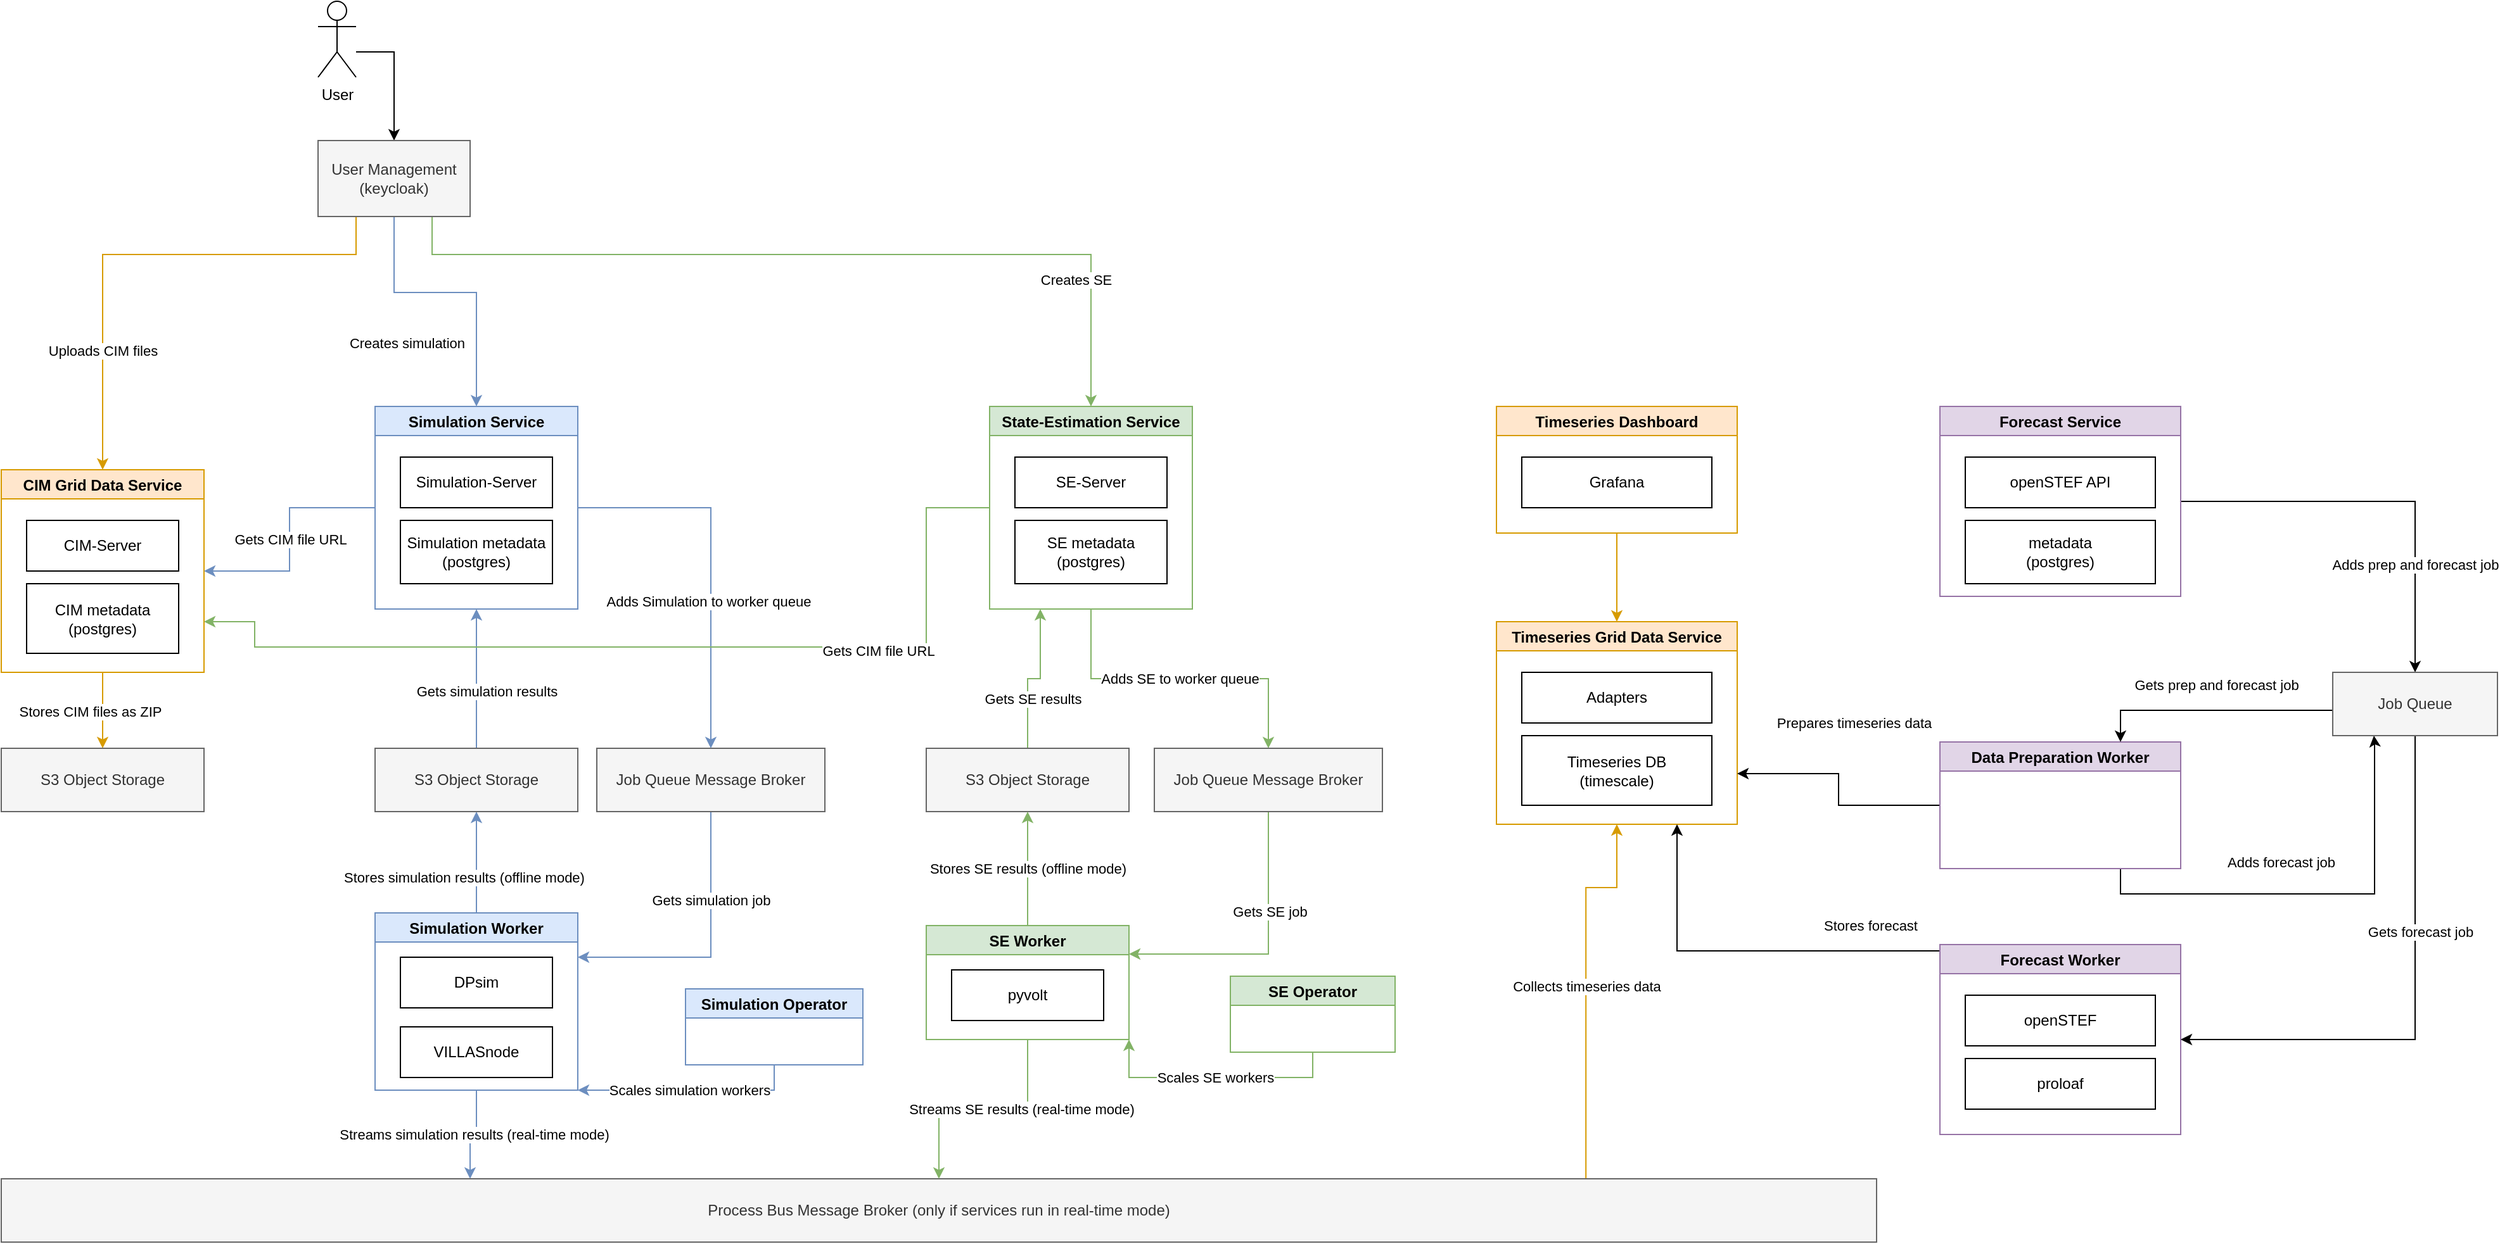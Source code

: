 <mxfile version="16.5.2" type="device"><diagram name="Page-1" id="5d7acffa-a066-3a61-03fe-96351882024d"><mxGraphModel dx="1497" dy="1686" grid="1" gridSize="10" guides="1" tooltips="1" connect="1" arrows="1" fold="1" page="1" pageScale="1" pageWidth="1100" pageHeight="850" background="#ffffff" math="0" shadow="0"><root><mxCell id="0"/><mxCell id="1" parent="0"/><mxCell id="z8ozhWOu3lItvViQvC4V-5" value="Stores CIM files as ZIP" style="edgeStyle=orthogonalEdgeStyle;rounded=0;orthogonalLoop=1;jettySize=auto;html=1;exitX=0.5;exitY=1;exitDx=0;exitDy=0;entryX=0.5;entryY=0;entryDx=0;entryDy=0;endArrow=classic;endFill=1;fillColor=#ffe6cc;strokeColor=#d79b00;" parent="1" source="z8ozhWOu3lItvViQvC4V-1" target="z8ozhWOu3lItvViQvC4V-4" edge="1"><mxGeometry x="-0.024" y="-10" relative="1" as="geometry"><mxPoint x="218" y="480" as="sourcePoint"/><mxPoint x="248.0" y="590" as="targetPoint"/><mxPoint y="1" as="offset"/></mxGeometry></mxCell><mxCell id="z8ozhWOu3lItvViQvC4V-1" value="CIM Grid Data Service" style="swimlane;fillColor=#ffe6cc;strokeColor=#d79b00;" parent="1" vertex="1"><mxGeometry x="140" y="310" width="160" height="160" as="geometry"><mxRectangle x="290" y="280" width="130" height="23" as="alternateBounds"/></mxGeometry></mxCell><mxCell id="z8ozhWOu3lItvViQvC4V-2" value="CIM-Server" style="whiteSpace=wrap;html=1;" parent="z8ozhWOu3lItvViQvC4V-1" vertex="1"><mxGeometry x="20" y="40" width="120" height="40" as="geometry"/></mxCell><mxCell id="z8ozhWOu3lItvViQvC4V-3" value="CIM metadata&lt;br&gt;(postgres)" style="whiteSpace=wrap;html=1;" parent="z8ozhWOu3lItvViQvC4V-1" vertex="1"><mxGeometry x="20" y="90" width="120" height="55" as="geometry"/></mxCell><mxCell id="z8ozhWOu3lItvViQvC4V-26" style="edgeStyle=orthogonalEdgeStyle;rounded=0;orthogonalLoop=1;jettySize=auto;html=1;exitX=0.5;exitY=0;exitDx=0;exitDy=0;entryX=0.5;entryY=1;entryDx=0;entryDy=0;endArrow=classic;endFill=1;fillColor=#dae8fc;strokeColor=#6c8ebf;" parent="1" source="RdebWMiWHL1S162cMxrL-21" target="z8ozhWOu3lItvViQvC4V-6" edge="1"><mxGeometry relative="1" as="geometry"/></mxCell><mxCell id="z8ozhWOu3lItvViQvC4V-27" value="Gets simulation results" style="edgeLabel;html=1;align=center;verticalAlign=middle;resizable=0;points=[];" parent="z8ozhWOu3lItvViQvC4V-26" vertex="1" connectable="0"><mxGeometry x="0.192" relative="1" as="geometry"><mxPoint x="8" y="20" as="offset"/></mxGeometry></mxCell><mxCell id="z8ozhWOu3lItvViQvC4V-4" value="S3 Object Storage" style="rounded=0;whiteSpace=wrap;html=1;fillColor=#f5f5f5;fontColor=#333333;strokeColor=#666666;" parent="1" vertex="1"><mxGeometry x="140" y="530" width="160" height="50" as="geometry"/></mxCell><mxCell id="z8ozhWOu3lItvViQvC4V-9" value="Stores simulation results (offline mode)" style="edgeStyle=orthogonalEdgeStyle;rounded=0;orthogonalLoop=1;jettySize=auto;html=1;exitX=0.5;exitY=0;exitDx=0;exitDy=0;endArrow=classic;endFill=1;entryX=0.5;entryY=1;entryDx=0;entryDy=0;fillColor=#dae8fc;strokeColor=#6c8ebf;" parent="1" source="z8ozhWOu3lItvViQvC4V-23" target="RdebWMiWHL1S162cMxrL-21" edge="1"><mxGeometry x="-0.292" y="10" relative="1" as="geometry"><mxPoint x="435" y="560" as="targetPoint"/><mxPoint as="offset"/></mxGeometry></mxCell><mxCell id="z8ozhWOu3lItvViQvC4V-6" value="Simulation Service" style="swimlane;fillColor=#dae8fc;strokeColor=#6c8ebf;" parent="1" vertex="1"><mxGeometry x="435" y="260" width="160" height="160" as="geometry"><mxRectangle x="390" y="260" width="130" height="23" as="alternateBounds"/></mxGeometry></mxCell><mxCell id="z8ozhWOu3lItvViQvC4V-7" value="Simulation-Server" style="whiteSpace=wrap;html=1;" parent="z8ozhWOu3lItvViQvC4V-6" vertex="1"><mxGeometry x="20" y="40" width="120" height="40" as="geometry"/></mxCell><mxCell id="z8ozhWOu3lItvViQvC4V-8" value="Simulation metadata&lt;br&gt;(postgres)" style="whiteSpace=wrap;html=1;" parent="z8ozhWOu3lItvViQvC4V-6" vertex="1"><mxGeometry x="20" y="90" width="120" height="50" as="geometry"/></mxCell><mxCell id="z8ozhWOu3lItvViQvC4V-12" style="edgeStyle=orthogonalEdgeStyle;rounded=0;orthogonalLoop=1;jettySize=auto;html=1;entryX=0.5;entryY=0;entryDx=0;entryDy=0;endArrow=classic;endFill=1;exitX=0.25;exitY=1;exitDx=0;exitDy=0;fillColor=#ffe6cc;strokeColor=#d79b00;" parent="1" source="RdebWMiWHL1S162cMxrL-42" target="z8ozhWOu3lItvViQvC4V-1" edge="1"><mxGeometry relative="1" as="geometry"><Array as="points"><mxPoint x="420" y="140"/><mxPoint x="220" y="140"/></Array></mxGeometry></mxCell><mxCell id="z8ozhWOu3lItvViQvC4V-13" value="Uploads CIM files" style="edgeLabel;html=1;align=center;verticalAlign=middle;resizable=0;points=[];" parent="z8ozhWOu3lItvViQvC4V-12" vertex="1" connectable="0"><mxGeometry x="0.412" y="1" relative="1" as="geometry"><mxPoint x="-1" y="23" as="offset"/></mxGeometry></mxCell><mxCell id="z8ozhWOu3lItvViQvC4V-14" style="edgeStyle=orthogonalEdgeStyle;rounded=0;orthogonalLoop=1;jettySize=auto;html=1;entryX=0.5;entryY=0;entryDx=0;entryDy=0;endArrow=classic;endFill=1;exitX=0.5;exitY=1;exitDx=0;exitDy=0;fillColor=#dae8fc;strokeColor=#6c8ebf;" parent="1" source="RdebWMiWHL1S162cMxrL-42" target="z8ozhWOu3lItvViQvC4V-6" edge="1"><mxGeometry relative="1" as="geometry"><Array as="points"><mxPoint x="450" y="170"/><mxPoint x="515" y="170"/></Array></mxGeometry></mxCell><mxCell id="z8ozhWOu3lItvViQvC4V-15" value="Creates simulation" style="edgeLabel;html=1;align=center;verticalAlign=middle;resizable=0;points=[];" parent="z8ozhWOu3lItvViQvC4V-14" vertex="1" connectable="0"><mxGeometry x="-0.422" relative="1" as="geometry"><mxPoint x="8" y="40" as="offset"/></mxGeometry></mxCell><mxCell id="RdebWMiWHL1S162cMxrL-37" style="edgeStyle=orthogonalEdgeStyle;rounded=0;orthogonalLoop=1;jettySize=auto;html=1;exitX=0.75;exitY=1;exitDx=0;exitDy=0;entryX=0.5;entryY=0;entryDx=0;entryDy=0;endArrow=classic;endFill=1;fillColor=#d5e8d4;strokeColor=#82b366;" parent="1" source="RdebWMiWHL1S162cMxrL-42" target="RdebWMiWHL1S162cMxrL-15" edge="1"><mxGeometry relative="1" as="geometry"><Array as="points"><mxPoint x="480" y="140"/><mxPoint x="1000" y="140"/></Array></mxGeometry></mxCell><mxCell id="RdebWMiWHL1S162cMxrL-38" value="Creates SE" style="edgeLabel;html=1;align=center;verticalAlign=middle;resizable=0;points=[];" parent="RdebWMiWHL1S162cMxrL-37" vertex="1" connectable="0"><mxGeometry x="-0.047" relative="1" as="geometry"><mxPoint x="218" y="20" as="offset"/></mxGeometry></mxCell><mxCell id="RdebWMiWHL1S162cMxrL-43" value="" style="edgeStyle=orthogonalEdgeStyle;rounded=0;orthogonalLoop=1;jettySize=auto;html=1;endArrow=classic;endFill=1;" parent="1" source="z8ozhWOu3lItvViQvC4V-11" target="RdebWMiWHL1S162cMxrL-42" edge="1"><mxGeometry relative="1" as="geometry"><Array as="points"><mxPoint x="450" y="-20"/></Array></mxGeometry></mxCell><mxCell id="z8ozhWOu3lItvViQvC4V-11" value="User" style="shape=umlActor;verticalLabelPosition=bottom;verticalAlign=top;html=1;outlineConnect=0;" parent="1" vertex="1"><mxGeometry x="390" y="-60" width="30" height="60" as="geometry"/></mxCell><mxCell id="z8ozhWOu3lItvViQvC4V-16" value="Gets CIM file URL" style="edgeStyle=orthogonalEdgeStyle;rounded=0;orthogonalLoop=1;jettySize=auto;html=1;endArrow=classic;endFill=1;exitX=0;exitY=0.5;exitDx=0;exitDy=0;entryX=1;entryY=0.5;entryDx=0;entryDy=0;fillColor=#dae8fc;strokeColor=#6c8ebf;" parent="1" source="z8ozhWOu3lItvViQvC4V-6" target="z8ozhWOu3lItvViQvC4V-1" edge="1"><mxGeometry relative="1" as="geometry"><mxPoint x="400" y="320" as="sourcePoint"/><mxPoint x="300" y="320" as="targetPoint"/></mxGeometry></mxCell><mxCell id="z8ozhWOu3lItvViQvC4V-25" value="Gets simulation job" style="edgeStyle=orthogonalEdgeStyle;rounded=0;orthogonalLoop=1;jettySize=auto;html=1;endArrow=classic;endFill=1;entryX=1;entryY=0.25;entryDx=0;entryDy=0;exitX=0.5;exitY=1;exitDx=0;exitDy=0;fillColor=#dae8fc;strokeColor=#6c8ebf;" parent="1" source="z8ozhWOu3lItvViQvC4V-18" target="z8ozhWOu3lItvViQvC4V-23" edge="1"><mxGeometry x="-0.364" relative="1" as="geometry"><mxPoint as="offset"/></mxGeometry></mxCell><mxCell id="z8ozhWOu3lItvViQvC4V-18" value="Job Queue Message Broker" style="rounded=0;whiteSpace=wrap;html=1;fillColor=#f5f5f5;fontColor=#333333;strokeColor=#666666;" parent="1" vertex="1"><mxGeometry x="610" y="530" width="180" height="50" as="geometry"/></mxCell><mxCell id="z8ozhWOu3lItvViQvC4V-19" style="edgeStyle=orthogonalEdgeStyle;rounded=0;orthogonalLoop=1;jettySize=auto;html=1;exitX=1;exitY=0.5;exitDx=0;exitDy=0;entryX=0.5;entryY=0;entryDx=0;entryDy=0;endArrow=classic;endFill=1;fillColor=#dae8fc;strokeColor=#6c8ebf;" parent="1" source="z8ozhWOu3lItvViQvC4V-6" target="z8ozhWOu3lItvViQvC4V-18" edge="1"><mxGeometry relative="1" as="geometry"/></mxCell><mxCell id="z8ozhWOu3lItvViQvC4V-20" value="Adds Simulation to worker queue" style="edgeLabel;html=1;align=center;verticalAlign=middle;resizable=0;points=[];" parent="z8ozhWOu3lItvViQvC4V-19" vertex="1" connectable="0"><mxGeometry x="0.212" y="-2" relative="1" as="geometry"><mxPoint as="offset"/></mxGeometry></mxCell><mxCell id="RdebWMiWHL1S162cMxrL-6" value="Streams simulation results (real-time mode)" style="edgeStyle=orthogonalEdgeStyle;rounded=0;orthogonalLoop=1;jettySize=auto;html=1;exitX=0.5;exitY=1;exitDx=0;exitDy=0;entryX=0.25;entryY=0;entryDx=0;entryDy=0;fillColor=#dae8fc;strokeColor=#6c8ebf;" parent="1" source="z8ozhWOu3lItvViQvC4V-23" target="RdebWMiWHL1S162cMxrL-4" edge="1"><mxGeometry relative="1" as="geometry"/></mxCell><mxCell id="z8ozhWOu3lItvViQvC4V-23" value="Simulation Worker" style="swimlane;fillColor=#dae8fc;strokeColor=#6c8ebf;" parent="1" vertex="1"><mxGeometry x="435" y="660" width="160" height="140" as="geometry"/></mxCell><mxCell id="z8ozhWOu3lItvViQvC4V-24" value="DPsim" style="whiteSpace=wrap;html=1;" parent="z8ozhWOu3lItvViQvC4V-23" vertex="1"><mxGeometry x="20" y="35" width="120" height="40" as="geometry"/></mxCell><mxCell id="RdebWMiWHL1S162cMxrL-5" value="VILLASnode" style="whiteSpace=wrap;html=1;" parent="z8ozhWOu3lItvViQvC4V-23" vertex="1"><mxGeometry x="20" y="90" width="120" height="40" as="geometry"/></mxCell><mxCell id="RdebWMiWHL1S162cMxrL-3" value="Scales simulation workers" style="edgeStyle=orthogonalEdgeStyle;rounded=0;orthogonalLoop=1;jettySize=auto;html=1;entryX=1;entryY=1;entryDx=0;entryDy=0;fillColor=#dae8fc;strokeColor=#6c8ebf;exitX=0.5;exitY=1;exitDx=0;exitDy=0;" parent="1" source="RdebWMiWHL1S162cMxrL-1" target="z8ozhWOu3lItvViQvC4V-23" edge="1"><mxGeometry relative="1" as="geometry"><mxPoint x="770" y="665" as="targetPoint"/><Array as="points"><mxPoint x="750" y="800"/></Array></mxGeometry></mxCell><mxCell id="RdebWMiWHL1S162cMxrL-1" value="Simulation Operator" style="swimlane;fillColor=#dae8fc;strokeColor=#6c8ebf;" parent="1" vertex="1"><mxGeometry x="680" y="720" width="140" height="60" as="geometry"/></mxCell><mxCell id="RdebWMiWHL1S162cMxrL-10" value="Collects timeseries data" style="edgeStyle=orthogonalEdgeStyle;rounded=0;orthogonalLoop=1;jettySize=auto;html=1;entryX=0.5;entryY=1;entryDx=0;entryDy=0;exitX=0.845;exitY=0;exitDx=0;exitDy=0;exitPerimeter=0;fillColor=#ffe6cc;strokeColor=#d79b00;" parent="1" source="RdebWMiWHL1S162cMxrL-4" target="RdebWMiWHL1S162cMxrL-7" edge="1"><mxGeometry relative="1" as="geometry"><mxPoint x="1400" y="790" as="sourcePoint"/><Array as="points"><mxPoint x="1391" y="640"/><mxPoint x="1415" y="640"/></Array></mxGeometry></mxCell><mxCell id="RdebWMiWHL1S162cMxrL-4" value="Process Bus Message Broker (only if services run in real-time mode)" style="rounded=0;whiteSpace=wrap;html=1;fillColor=#f5f5f5;strokeColor=#666666;fontColor=#333333;" parent="1" vertex="1"><mxGeometry x="140" y="870" width="1480" height="50" as="geometry"/></mxCell><mxCell id="RdebWMiWHL1S162cMxrL-7" value="Timeseries Grid Data Service" style="swimlane;fillColor=#ffe6cc;strokeColor=#d79b00;" parent="1" vertex="1"><mxGeometry x="1320" y="430" width="190" height="160" as="geometry"><mxRectangle x="290" y="280" width="130" height="23" as="alternateBounds"/></mxGeometry></mxCell><mxCell id="RdebWMiWHL1S162cMxrL-8" value="Adapters" style="whiteSpace=wrap;html=1;" parent="RdebWMiWHL1S162cMxrL-7" vertex="1"><mxGeometry x="20" y="40" width="150" height="40" as="geometry"/></mxCell><mxCell id="RdebWMiWHL1S162cMxrL-9" value="Timeseries DB&lt;br&gt;(timescale)" style="whiteSpace=wrap;html=1;" parent="RdebWMiWHL1S162cMxrL-7" vertex="1"><mxGeometry x="20" y="90" width="150" height="55" as="geometry"/></mxCell><mxCell id="RdebWMiWHL1S162cMxrL-14" style="edgeStyle=orthogonalEdgeStyle;rounded=0;orthogonalLoop=1;jettySize=auto;html=1;exitX=0.5;exitY=1;exitDx=0;exitDy=0;entryX=0.5;entryY=0;entryDx=0;entryDy=0;fillColor=#ffe6cc;strokeColor=#d79b00;" parent="1" source="RdebWMiWHL1S162cMxrL-11" target="RdebWMiWHL1S162cMxrL-7" edge="1"><mxGeometry relative="1" as="geometry"/></mxCell><mxCell id="RdebWMiWHL1S162cMxrL-11" value="Timeseries Dashboard" style="swimlane;fillColor=#ffe6cc;strokeColor=#d79b00;" parent="1" vertex="1"><mxGeometry x="1320" y="260" width="190" height="100" as="geometry"><mxRectangle x="290" y="280" width="130" height="23" as="alternateBounds"/></mxGeometry></mxCell><mxCell id="RdebWMiWHL1S162cMxrL-12" value="Grafana" style="whiteSpace=wrap;html=1;" parent="RdebWMiWHL1S162cMxrL-11" vertex="1"><mxGeometry x="20" y="40" width="150" height="40" as="geometry"/></mxCell><mxCell id="RdebWMiWHL1S162cMxrL-18" style="edgeStyle=orthogonalEdgeStyle;rounded=0;orthogonalLoop=1;jettySize=auto;html=1;exitX=0;exitY=0.5;exitDx=0;exitDy=0;entryX=1;entryY=0.75;entryDx=0;entryDy=0;fillColor=#d5e8d4;strokeColor=#82b366;" parent="1" source="RdebWMiWHL1S162cMxrL-15" target="z8ozhWOu3lItvViQvC4V-1" edge="1"><mxGeometry relative="1" as="geometry"><mxPoint x="280" y="320.0" as="targetPoint"/><Array as="points"><mxPoint x="870" y="340"/><mxPoint x="870" y="450"/><mxPoint x="340" y="450"/><mxPoint x="340" y="430"/></Array></mxGeometry></mxCell><mxCell id="RdebWMiWHL1S162cMxrL-19" value="Gets CIM file URL" style="edgeLabel;html=1;align=center;verticalAlign=middle;resizable=0;points=[];" parent="RdebWMiWHL1S162cMxrL-18" vertex="1" connectable="0"><mxGeometry x="-0.469" y="3" relative="1" as="geometry"><mxPoint x="1" as="offset"/></mxGeometry></mxCell><mxCell id="RdebWMiWHL1S162cMxrL-20" value="Adds SE to worker queue" style="edgeStyle=orthogonalEdgeStyle;rounded=0;orthogonalLoop=1;jettySize=auto;html=1;exitX=0.5;exitY=1;exitDx=0;exitDy=0;entryX=0.5;entryY=0;entryDx=0;entryDy=0;endArrow=classic;endFill=1;fillColor=#d5e8d4;strokeColor=#82b366;" parent="1" source="RdebWMiWHL1S162cMxrL-15" target="RdebWMiWHL1S162cMxrL-22" edge="1"><mxGeometry relative="1" as="geometry"/></mxCell><mxCell id="RdebWMiWHL1S162cMxrL-15" value="State-Estimation Service" style="swimlane;fillColor=#d5e8d4;strokeColor=#82b366;" parent="1" vertex="1"><mxGeometry x="920" y="260" width="160" height="160" as="geometry"><mxRectangle x="390" y="260" width="130" height="23" as="alternateBounds"/></mxGeometry></mxCell><mxCell id="RdebWMiWHL1S162cMxrL-16" value="SE-Server" style="whiteSpace=wrap;html=1;" parent="RdebWMiWHL1S162cMxrL-15" vertex="1"><mxGeometry x="20" y="40" width="120" height="40" as="geometry"/></mxCell><mxCell id="RdebWMiWHL1S162cMxrL-17" value="SE metadata&lt;br&gt;(postgres)" style="whiteSpace=wrap;html=1;" parent="RdebWMiWHL1S162cMxrL-15" vertex="1"><mxGeometry x="20" y="90" width="120" height="50" as="geometry"/></mxCell><mxCell id="RdebWMiWHL1S162cMxrL-21" value="S3 Object Storage" style="rounded=0;whiteSpace=wrap;html=1;fillColor=#f5f5f5;fontColor=#333333;strokeColor=#666666;" parent="1" vertex="1"><mxGeometry x="435" y="530" width="160" height="50" as="geometry"/></mxCell><mxCell id="RdebWMiWHL1S162cMxrL-33" style="edgeStyle=orthogonalEdgeStyle;rounded=0;orthogonalLoop=1;jettySize=auto;html=1;exitX=0.5;exitY=1;exitDx=0;exitDy=0;entryX=1;entryY=0.25;entryDx=0;entryDy=0;endArrow=classic;endFill=1;fillColor=#d5e8d4;strokeColor=#82b366;" parent="1" source="RdebWMiWHL1S162cMxrL-22" target="RdebWMiWHL1S162cMxrL-25" edge="1"><mxGeometry relative="1" as="geometry"/></mxCell><mxCell id="RdebWMiWHL1S162cMxrL-34" value="Gets SE job" style="edgeLabel;html=1;align=center;verticalAlign=middle;resizable=0;points=[];" parent="RdebWMiWHL1S162cMxrL-33" vertex="1" connectable="0"><mxGeometry x="-0.293" y="1" relative="1" as="geometry"><mxPoint as="offset"/></mxGeometry></mxCell><mxCell id="RdebWMiWHL1S162cMxrL-22" value="Job Queue Message Broker" style="rounded=0;whiteSpace=wrap;html=1;fillColor=#f5f5f5;fontColor=#333333;strokeColor=#666666;" parent="1" vertex="1"><mxGeometry x="1050" y="530" width="180" height="50" as="geometry"/></mxCell><mxCell id="RdebWMiWHL1S162cMxrL-35" style="edgeStyle=orthogonalEdgeStyle;rounded=0;orthogonalLoop=1;jettySize=auto;html=1;exitX=0.5;exitY=0;exitDx=0;exitDy=0;entryX=0.25;entryY=1;entryDx=0;entryDy=0;endArrow=classic;endFill=1;fillColor=#d5e8d4;strokeColor=#82b366;" parent="1" source="RdebWMiWHL1S162cMxrL-23" target="RdebWMiWHL1S162cMxrL-15" edge="1"><mxGeometry relative="1" as="geometry"/></mxCell><mxCell id="RdebWMiWHL1S162cMxrL-36" value="Gets SE results" style="edgeLabel;html=1;align=center;verticalAlign=middle;resizable=0;points=[];" parent="RdebWMiWHL1S162cMxrL-35" vertex="1" connectable="0"><mxGeometry x="-0.345" y="-4" relative="1" as="geometry"><mxPoint as="offset"/></mxGeometry></mxCell><mxCell id="RdebWMiWHL1S162cMxrL-23" value="S3 Object Storage" style="rounded=0;whiteSpace=wrap;html=1;fillColor=#f5f5f5;fontColor=#333333;strokeColor=#666666;" parent="1" vertex="1"><mxGeometry x="870" y="530" width="160" height="50" as="geometry"/></mxCell><mxCell id="RdebWMiWHL1S162cMxrL-30" style="edgeStyle=orthogonalEdgeStyle;rounded=0;orthogonalLoop=1;jettySize=auto;html=1;exitX=0.5;exitY=1;exitDx=0;exitDy=0;entryX=0.5;entryY=0;entryDx=0;entryDy=0;endArrow=classic;endFill=1;fillColor=#d5e8d4;strokeColor=#82b366;" parent="1" source="RdebWMiWHL1S162cMxrL-25" target="RdebWMiWHL1S162cMxrL-4" edge="1"><mxGeometry relative="1" as="geometry"/></mxCell><mxCell id="RdebWMiWHL1S162cMxrL-31" value="Streams SE results (real-time mode)" style="edgeLabel;html=1;align=center;verticalAlign=middle;resizable=0;points=[];" parent="RdebWMiWHL1S162cMxrL-30" vertex="1" connectable="0"><mxGeometry x="-0.335" relative="1" as="geometry"><mxPoint as="offset"/></mxGeometry></mxCell><mxCell id="RdebWMiWHL1S162cMxrL-32" value="Stores SE results (offline mode)" style="edgeStyle=orthogonalEdgeStyle;rounded=0;orthogonalLoop=1;jettySize=auto;html=1;exitX=0.5;exitY=0;exitDx=0;exitDy=0;entryX=0.5;entryY=1;entryDx=0;entryDy=0;endArrow=classic;endFill=1;fillColor=#d5e8d4;strokeColor=#82b366;" parent="1" source="RdebWMiWHL1S162cMxrL-25" target="RdebWMiWHL1S162cMxrL-23" edge="1"><mxGeometry relative="1" as="geometry"/></mxCell><mxCell id="RdebWMiWHL1S162cMxrL-25" value="SE Worker" style="swimlane;fillColor=#d5e8d4;strokeColor=#82b366;" parent="1" vertex="1"><mxGeometry x="870" y="670" width="160" height="90" as="geometry"/></mxCell><mxCell id="RdebWMiWHL1S162cMxrL-26" value="pyvolt" style="whiteSpace=wrap;html=1;" parent="RdebWMiWHL1S162cMxrL-25" vertex="1"><mxGeometry x="20" y="35" width="120" height="40" as="geometry"/></mxCell><mxCell id="RdebWMiWHL1S162cMxrL-28" value="Scales SE workers" style="edgeStyle=orthogonalEdgeStyle;rounded=0;orthogonalLoop=1;jettySize=auto;html=1;entryX=1;entryY=1;entryDx=0;entryDy=0;fillColor=#d5e8d4;strokeColor=#82b366;exitX=0.5;exitY=1;exitDx=0;exitDy=0;" parent="1" source="RdebWMiWHL1S162cMxrL-29" target="RdebWMiWHL1S162cMxrL-25" edge="1"><mxGeometry relative="1" as="geometry"><mxPoint x="1340" y="645" as="targetPoint"/></mxGeometry></mxCell><mxCell id="RdebWMiWHL1S162cMxrL-29" value="SE Operator" style="swimlane;fillColor=#d5e8d4;strokeColor=#82b366;startSize=23;" parent="1" vertex="1"><mxGeometry x="1110" y="710" width="130" height="60" as="geometry"/></mxCell><mxCell id="RdebWMiWHL1S162cMxrL-42" value="User Management&lt;br&gt;(keycloak)" style="rounded=0;whiteSpace=wrap;html=1;fillColor=#f5f5f5;fontColor=#333333;strokeColor=#666666;" parent="1" vertex="1"><mxGeometry x="390" y="50" width="120" height="60" as="geometry"/></mxCell><mxCell id="yLYFhJgZLeoXkBl03Beg-22" style="edgeStyle=orthogonalEdgeStyle;rounded=0;orthogonalLoop=1;jettySize=auto;html=1;exitX=0;exitY=0.5;exitDx=0;exitDy=0;entryX=0.75;entryY=1;entryDx=0;entryDy=0;" parent="1" source="yLYFhJgZLeoXkBl03Beg-1" target="RdebWMiWHL1S162cMxrL-7" edge="1"><mxGeometry relative="1" as="geometry"><Array as="points"><mxPoint x="1670" y="690"/><mxPoint x="1463" y="690"/></Array></mxGeometry></mxCell><mxCell id="yLYFhJgZLeoXkBl03Beg-23" value="Stores forecast" style="edgeLabel;html=1;align=center;verticalAlign=middle;resizable=0;points=[];" parent="yLYFhJgZLeoXkBl03Beg-22" vertex="1" connectable="0"><mxGeometry x="-0.561" y="3" relative="1" as="geometry"><mxPoint x="-42" y="-23" as="offset"/></mxGeometry></mxCell><mxCell id="yLYFhJgZLeoXkBl03Beg-1" value="Forecast Worker" style="swimlane;fillColor=#e1d5e7;strokeColor=#9673a6;" parent="1" vertex="1"><mxGeometry x="1670" y="685" width="190" height="150" as="geometry"><mxRectangle x="290" y="280" width="130" height="23" as="alternateBounds"/></mxGeometry></mxCell><mxCell id="yLYFhJgZLeoXkBl03Beg-2" value="openSTEF" style="whiteSpace=wrap;html=1;" parent="yLYFhJgZLeoXkBl03Beg-1" vertex="1"><mxGeometry x="20" y="40" width="150" height="40" as="geometry"/></mxCell><mxCell id="yLYFhJgZLeoXkBl03Beg-3" value="proloaf" style="whiteSpace=wrap;html=1;" parent="yLYFhJgZLeoXkBl03Beg-1" vertex="1"><mxGeometry x="20" y="90" width="150" height="40" as="geometry"/></mxCell><mxCell id="yLYFhJgZLeoXkBl03Beg-12" style="edgeStyle=orthogonalEdgeStyle;rounded=0;orthogonalLoop=1;jettySize=auto;html=1;exitX=1;exitY=0.5;exitDx=0;exitDy=0;entryX=0.5;entryY=0;entryDx=0;entryDy=0;" parent="1" source="yLYFhJgZLeoXkBl03Beg-4" target="yLYFhJgZLeoXkBl03Beg-15" edge="1"><mxGeometry relative="1" as="geometry"><mxPoint x="2040" y="500" as="targetPoint"/></mxGeometry></mxCell><mxCell id="yLYFhJgZLeoXkBl03Beg-24" value="Adds prep and forecast job" style="edgeLabel;html=1;align=center;verticalAlign=middle;resizable=0;points=[];" parent="yLYFhJgZLeoXkBl03Beg-12" vertex="1" connectable="0"><mxGeometry x="0.392" y="1" relative="1" as="geometry"><mxPoint x="-1" y="12" as="offset"/></mxGeometry></mxCell><mxCell id="yLYFhJgZLeoXkBl03Beg-4" value="Forecast Service" style="swimlane;fillColor=#e1d5e7;strokeColor=#9673a6;startSize=23;" parent="1" vertex="1"><mxGeometry x="1670" y="260" width="190" height="150" as="geometry"><mxRectangle x="290" y="280" width="130" height="23" as="alternateBounds"/></mxGeometry></mxCell><mxCell id="yLYFhJgZLeoXkBl03Beg-5" value="openSTEF API" style="whiteSpace=wrap;html=1;" parent="yLYFhJgZLeoXkBl03Beg-4" vertex="1"><mxGeometry x="20" y="40" width="150" height="40" as="geometry"/></mxCell><mxCell id="-TinXbGf935FUg14_SOd-1" value="metadata&lt;br&gt;(postgres)" style="whiteSpace=wrap;html=1;" vertex="1" parent="yLYFhJgZLeoXkBl03Beg-4"><mxGeometry x="20" y="90" width="150" height="50" as="geometry"/></mxCell><mxCell id="yLYFhJgZLeoXkBl03Beg-11" style="edgeStyle=orthogonalEdgeStyle;rounded=0;orthogonalLoop=1;jettySize=auto;html=1;exitX=0;exitY=0.5;exitDx=0;exitDy=0;entryX=1;entryY=0.75;entryDx=0;entryDy=0;" parent="1" source="yLYFhJgZLeoXkBl03Beg-8" target="RdebWMiWHL1S162cMxrL-7" edge="1"><mxGeometry relative="1" as="geometry"><mxPoint x="1510" y="560" as="targetPoint"/></mxGeometry></mxCell><mxCell id="yLYFhJgZLeoXkBl03Beg-21" value="Prepares timeseries data" style="edgeLabel;html=1;align=center;verticalAlign=middle;resizable=0;points=[];" parent="yLYFhJgZLeoXkBl03Beg-11" vertex="1" connectable="0"><mxGeometry x="0.244" y="4" relative="1" as="geometry"><mxPoint x="22" y="-44" as="offset"/></mxGeometry></mxCell><mxCell id="yLYFhJgZLeoXkBl03Beg-18" style="edgeStyle=orthogonalEdgeStyle;rounded=0;orthogonalLoop=1;jettySize=auto;html=1;exitX=0.75;exitY=1;exitDx=0;exitDy=0;entryX=0.25;entryY=1;entryDx=0;entryDy=0;" parent="1" source="yLYFhJgZLeoXkBl03Beg-8" target="yLYFhJgZLeoXkBl03Beg-15" edge="1"><mxGeometry relative="1" as="geometry"><Array as="points"><mxPoint x="1813" y="645"/><mxPoint x="2013" y="645"/><mxPoint x="2013" y="525"/></Array></mxGeometry></mxCell><mxCell id="yLYFhJgZLeoXkBl03Beg-19" value="Adds forecast job" style="edgeLabel;html=1;align=center;verticalAlign=middle;resizable=0;points=[];" parent="yLYFhJgZLeoXkBl03Beg-18" vertex="1" connectable="0"><mxGeometry x="0.172" y="-2" relative="1" as="geometry"><mxPoint x="-57" y="-27" as="offset"/></mxGeometry></mxCell><mxCell id="yLYFhJgZLeoXkBl03Beg-8" value="Data Preparation Worker" style="swimlane;fillColor=#e1d5e7;strokeColor=#9673a6;" parent="1" vertex="1"><mxGeometry x="1670" y="525" width="190" height="100" as="geometry"><mxRectangle x="290" y="280" width="130" height="23" as="alternateBounds"/></mxGeometry></mxCell><mxCell id="yLYFhJgZLeoXkBl03Beg-16" value="Gets prep and forecast job" style="edgeStyle=orthogonalEdgeStyle;rounded=0;orthogonalLoop=1;jettySize=auto;html=1;exitX=0;exitY=0.5;exitDx=0;exitDy=0;entryX=0.75;entryY=0;entryDx=0;entryDy=0;" parent="1" source="yLYFhJgZLeoXkBl03Beg-15" target="yLYFhJgZLeoXkBl03Beg-8" edge="1"><mxGeometry x="-0.012" y="-20" relative="1" as="geometry"><Array as="points"><mxPoint x="1980" y="500"/><mxPoint x="1813" y="500"/></Array><mxPoint as="offset"/></mxGeometry></mxCell><mxCell id="yLYFhJgZLeoXkBl03Beg-17" style="edgeStyle=orthogonalEdgeStyle;rounded=0;orthogonalLoop=1;jettySize=auto;html=1;exitX=0.5;exitY=1;exitDx=0;exitDy=0;entryX=1;entryY=0.5;entryDx=0;entryDy=0;" parent="1" source="yLYFhJgZLeoXkBl03Beg-15" target="yLYFhJgZLeoXkBl03Beg-1" edge="1"><mxGeometry relative="1" as="geometry"/></mxCell><mxCell id="yLYFhJgZLeoXkBl03Beg-20" value="Gets forecast job" style="edgeLabel;html=1;align=center;verticalAlign=middle;resizable=0;points=[];" parent="yLYFhJgZLeoXkBl03Beg-17" vertex="1" connectable="0"><mxGeometry x="-0.274" y="4" relative="1" as="geometry"><mxPoint as="offset"/></mxGeometry></mxCell><mxCell id="yLYFhJgZLeoXkBl03Beg-15" value="Job Queue" style="rounded=0;whiteSpace=wrap;html=1;fillColor=#f5f5f5;fontColor=#333333;strokeColor=#666666;" parent="1" vertex="1"><mxGeometry x="1980" y="470" width="130" height="50" as="geometry"/></mxCell></root></mxGraphModel></diagram></mxfile>
